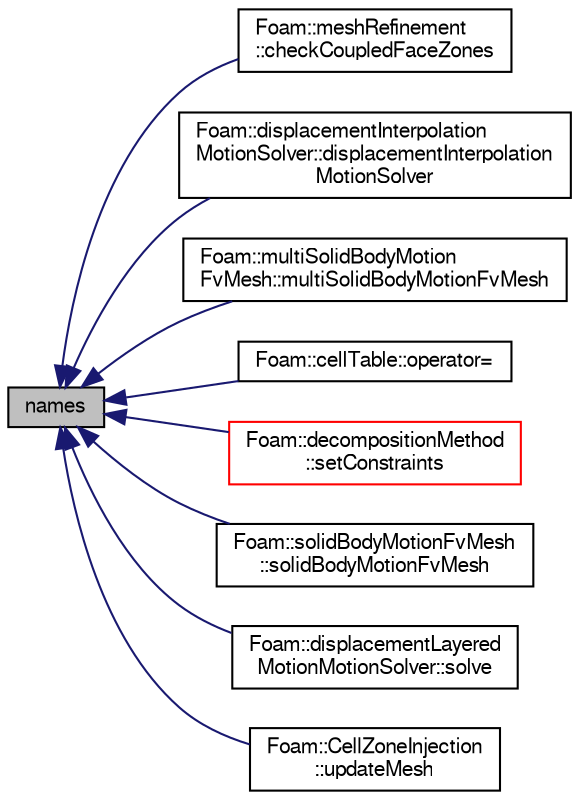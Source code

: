digraph "names"
{
  bgcolor="transparent";
  edge [fontname="FreeSans",fontsize="10",labelfontname="FreeSans",labelfontsize="10"];
  node [fontname="FreeSans",fontsize="10",shape=record];
  rankdir="LR";
  Node1 [label="names",height=0.2,width=0.4,color="black", fillcolor="grey75", style="filled" fontcolor="black"];
  Node1 -> Node2 [dir="back",color="midnightblue",fontsize="10",style="solid",fontname="FreeSans"];
  Node2 [label="Foam::meshRefinement\l::checkCoupledFaceZones",height=0.2,width=0.4,color="black",URL="$a01428.html#a9ba55ad37b0d2cb2314d246df7da8040",tooltip="Helper function: check that face zones are synced. "];
  Node1 -> Node3 [dir="back",color="midnightblue",fontsize="10",style="solid",fontname="FreeSans"];
  Node3 [label="Foam::displacementInterpolation\lMotionSolver::displacementInterpolation\lMotionSolver",height=0.2,width=0.4,color="black",URL="$a00528.html#af70627c48920441a925701b8da5266ba",tooltip="Construct from polyMesh and IOdictionary. "];
  Node1 -> Node4 [dir="back",color="midnightblue",fontsize="10",style="solid",fontname="FreeSans"];
  Node4 [label="Foam::multiSolidBodyMotion\lFvMesh::multiSolidBodyMotionFvMesh",height=0.2,width=0.4,color="black",URL="$a01514.html#a51e921d3df17b3742d31ef77f0732942",tooltip="Construct from IOobject. "];
  Node1 -> Node5 [dir="back",color="midnightblue",fontsize="10",style="solid",fontname="FreeSans"];
  Node5 [label="Foam::cellTable::operator=",height=0.2,width=0.4,color="black",URL="$a00225.html#ac2838337150ab074428de8db53fea67f",tooltip="Assign from cellZones. "];
  Node1 -> Node6 [dir="back",color="midnightblue",fontsize="10",style="solid",fontname="FreeSans"];
  Node6 [label="Foam::decompositionMethod\l::setConstraints",height=0.2,width=0.4,color="red",URL="$a00483.html#a36608a91d1c00b41284eaf46b895387c",tooltip="Helper: extract constraints: "];
  Node1 -> Node7 [dir="back",color="midnightblue",fontsize="10",style="solid",fontname="FreeSans"];
  Node7 [label="Foam::solidBodyMotionFvMesh\l::solidBodyMotionFvMesh",height=0.2,width=0.4,color="black",URL="$a02298.html#af7e61ff685d96a6e136432a028e3e50d",tooltip="Construct from IOobject. "];
  Node1 -> Node8 [dir="back",color="midnightblue",fontsize="10",style="solid",fontname="FreeSans"];
  Node8 [label="Foam::displacementLayered\lMotionMotionSolver::solve",height=0.2,width=0.4,color="black",URL="$a00530.html#af7d39f0eac0af0ed5785935ac72a1e7d",tooltip="Solve for motion. "];
  Node1 -> Node9 [dir="back",color="midnightblue",fontsize="10",style="solid",fontname="FreeSans"];
  Node9 [label="Foam::CellZoneInjection\l::updateMesh",height=0.2,width=0.4,color="black",URL="$a00233.html#ae5693a309a936ac1040dd48c2881677f",tooltip="Set injector locations when mesh is updated. "];
}
